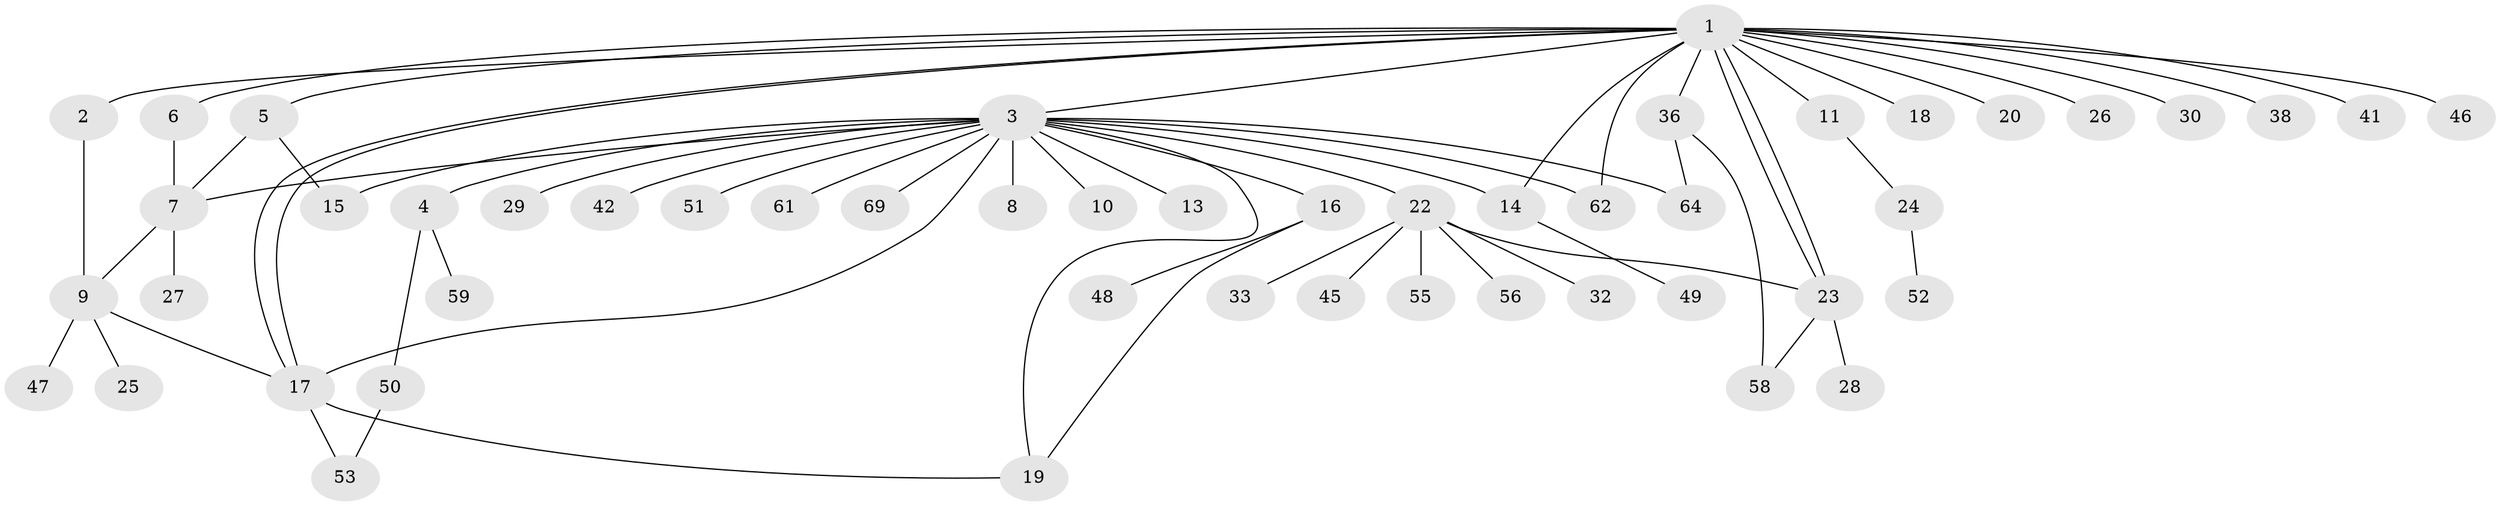 // original degree distribution, {19: 0.014492753623188406, 2: 0.2028985507246377, 20: 0.014492753623188406, 3: 0.15942028985507245, 6: 0.028985507246376812, 1: 0.5072463768115942, 5: 0.028985507246376812, 4: 0.028985507246376812, 9: 0.014492753623188406}
// Generated by graph-tools (version 1.1) at 2025/41/03/06/25 10:41:48]
// undirected, 51 vertices, 66 edges
graph export_dot {
graph [start="1"]
  node [color=gray90,style=filled];
  1 [super="+12"];
  2;
  3 [super="+44"];
  4;
  5 [super="+40"];
  6;
  7 [super="+66"];
  8;
  9 [super="+43"];
  10;
  11;
  13 [super="+34"];
  14;
  15;
  16 [super="+54"];
  17 [super="+31"];
  18;
  19 [super="+21"];
  20;
  22 [super="+57"];
  23 [super="+39"];
  24 [super="+35"];
  25;
  26;
  27 [super="+37"];
  28;
  29;
  30;
  32;
  33;
  36 [super="+68"];
  38;
  41;
  42 [super="+60"];
  45;
  46;
  47;
  48;
  49;
  50 [super="+63"];
  51;
  52;
  53;
  55;
  56 [super="+65"];
  58;
  59;
  61;
  62 [super="+67"];
  64;
  69;
  1 -- 2;
  1 -- 3;
  1 -- 5 [weight=2];
  1 -- 6;
  1 -- 11;
  1 -- 14;
  1 -- 17;
  1 -- 17;
  1 -- 18;
  1 -- 20;
  1 -- 23;
  1 -- 23;
  1 -- 26;
  1 -- 30;
  1 -- 36;
  1 -- 38;
  1 -- 41;
  1 -- 46;
  1 -- 62;
  2 -- 9;
  3 -- 4;
  3 -- 7;
  3 -- 8;
  3 -- 10;
  3 -- 13;
  3 -- 14;
  3 -- 15;
  3 -- 16;
  3 -- 17 [weight=2];
  3 -- 19;
  3 -- 22 [weight=2];
  3 -- 29;
  3 -- 42;
  3 -- 61;
  3 -- 62;
  3 -- 64;
  3 -- 69;
  3 -- 51;
  4 -- 50;
  4 -- 59;
  5 -- 7;
  5 -- 15;
  6 -- 7;
  7 -- 27;
  7 -- 9;
  9 -- 25;
  9 -- 47;
  9 -- 17;
  11 -- 24;
  14 -- 49;
  16 -- 48;
  16 -- 19;
  17 -- 53;
  17 -- 19;
  22 -- 23;
  22 -- 32;
  22 -- 33;
  22 -- 45;
  22 -- 55;
  22 -- 56;
  23 -- 28;
  23 -- 58;
  24 -- 52;
  36 -- 58;
  36 -- 64;
  50 -- 53;
}
